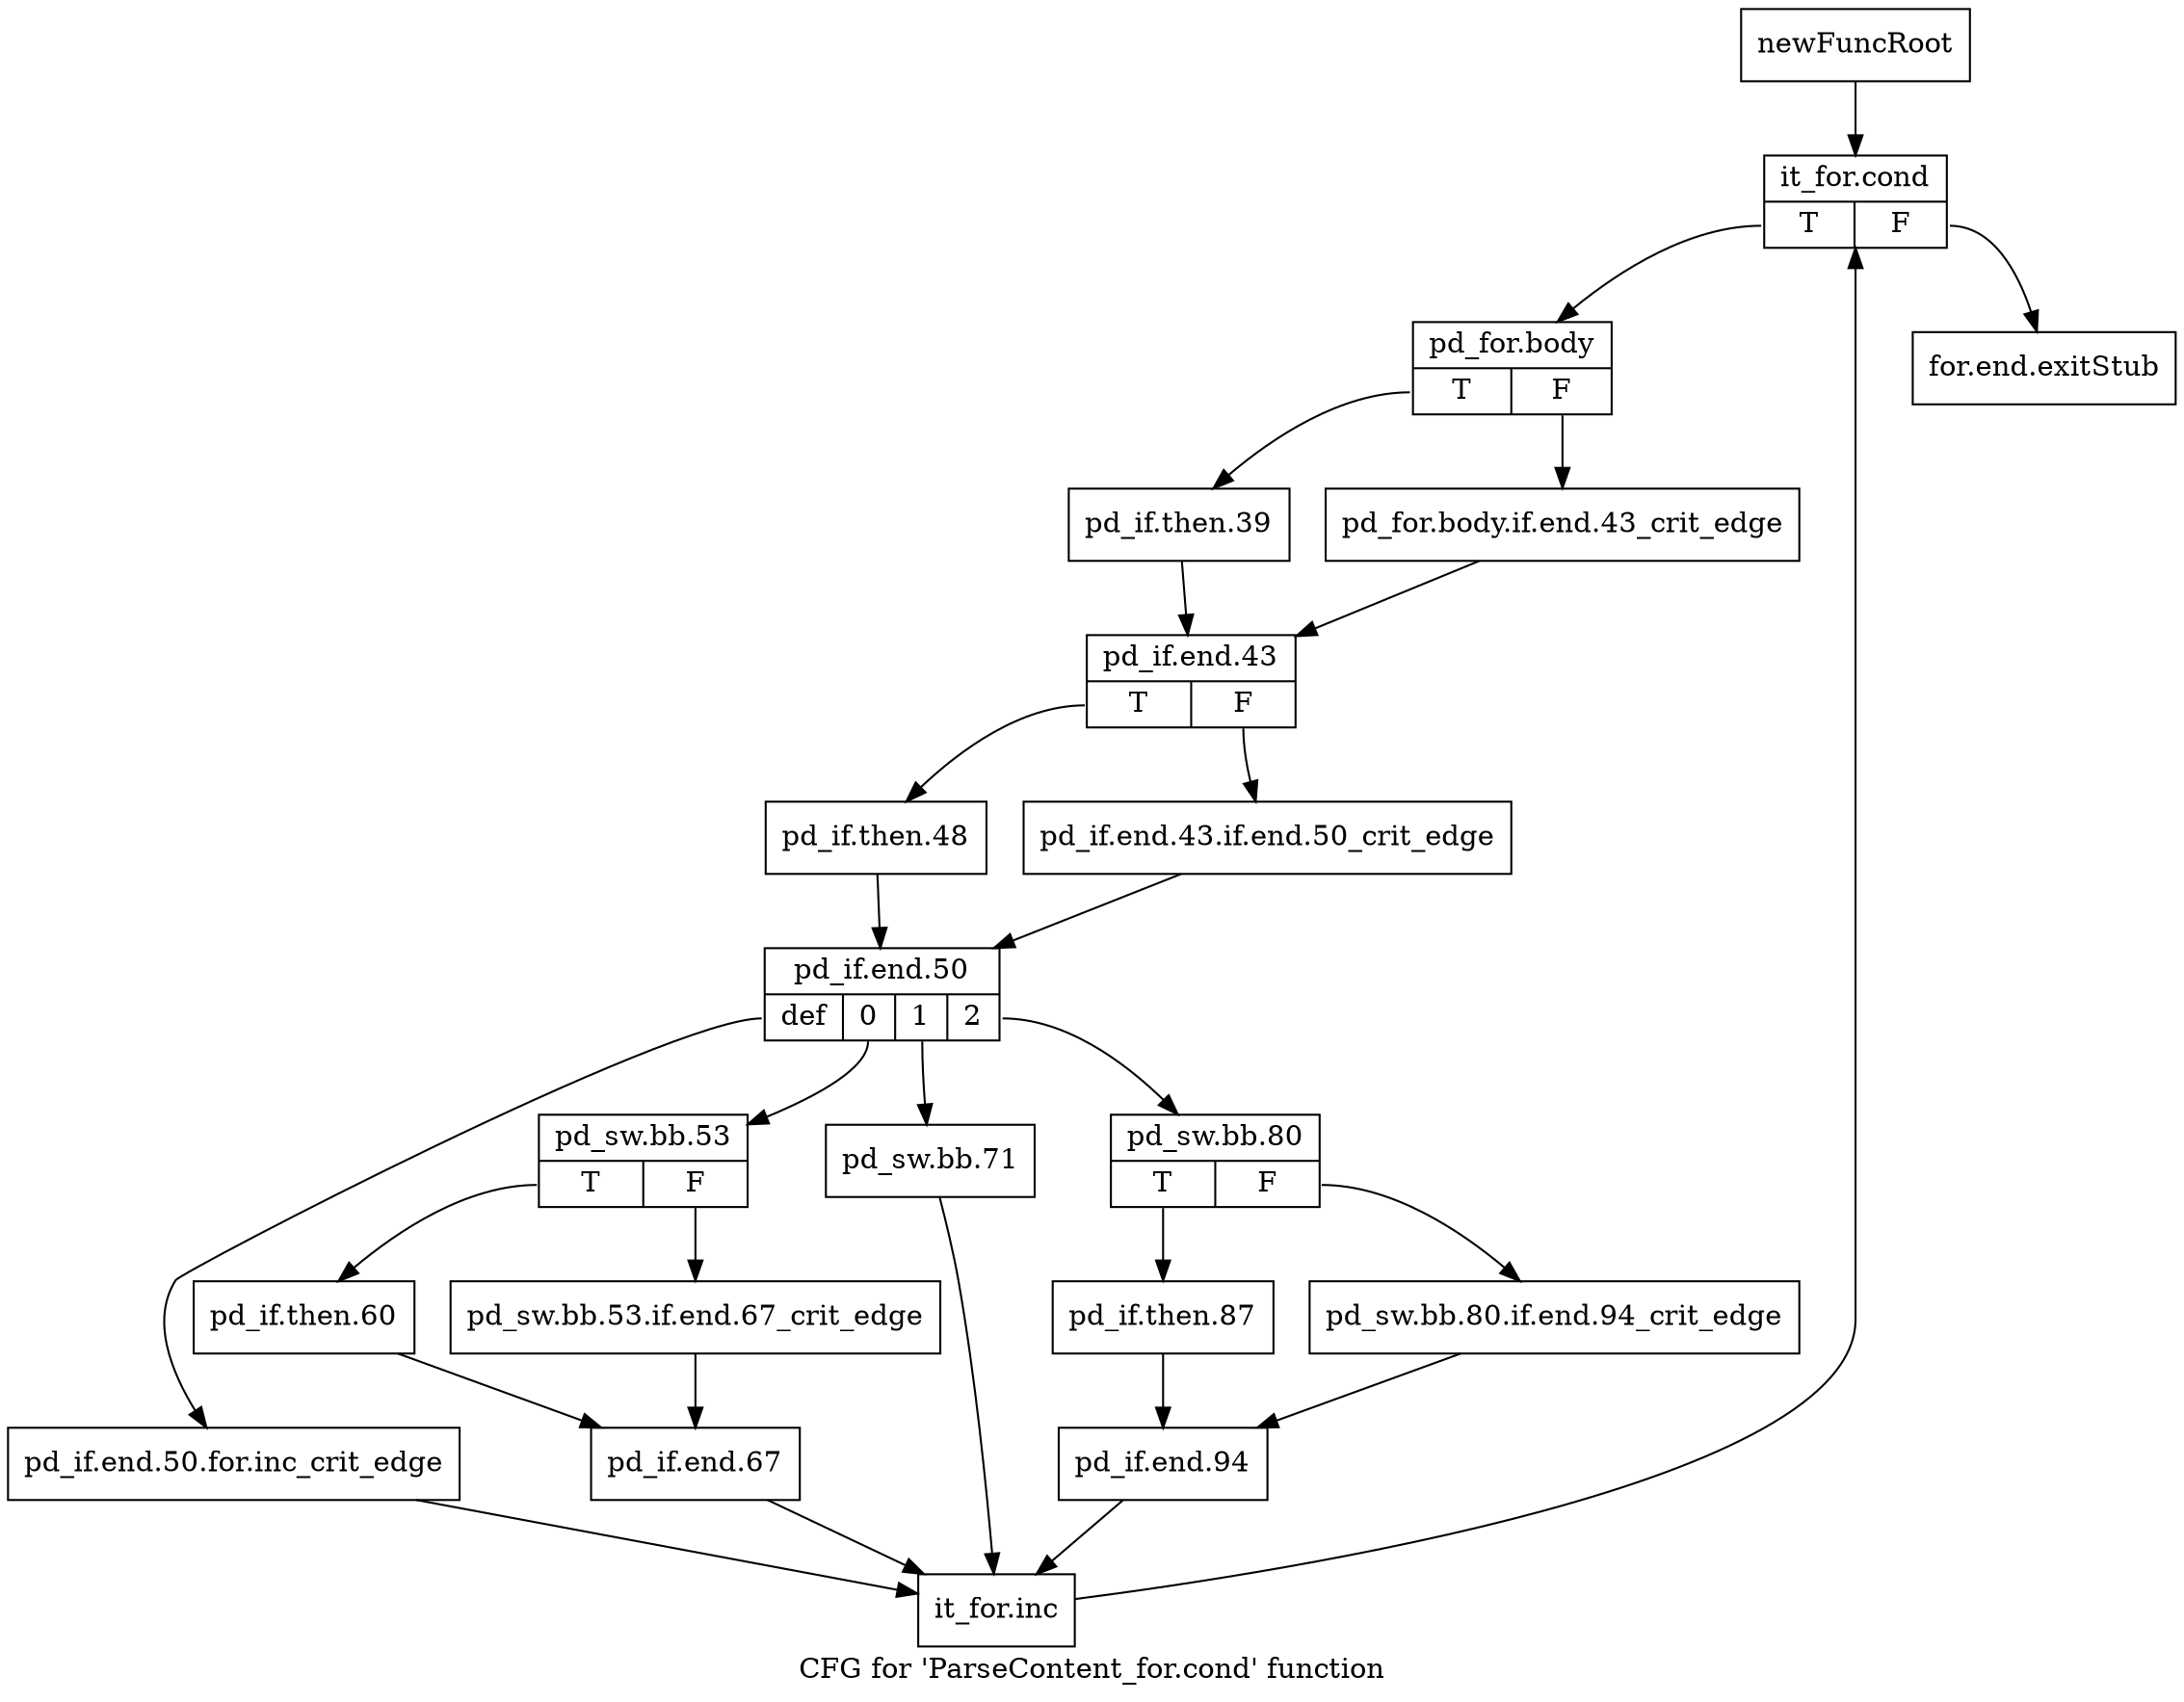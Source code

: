 digraph "CFG for 'ParseContent_for.cond' function" {
	label="CFG for 'ParseContent_for.cond' function";

	Node0x235e7a0 [shape=record,label="{newFuncRoot}"];
	Node0x235e7a0 -> Node0x235e840;
	Node0x235e7f0 [shape=record,label="{for.end.exitStub}"];
	Node0x235e840 [shape=record,label="{it_for.cond|{<s0>T|<s1>F}}"];
	Node0x235e840:s0 -> Node0x235e890;
	Node0x235e840:s1 -> Node0x235e7f0;
	Node0x235e890 [shape=record,label="{pd_for.body|{<s0>T|<s1>F}}"];
	Node0x235e890:s0 -> Node0x235e930;
	Node0x235e890:s1 -> Node0x235e8e0;
	Node0x235e8e0 [shape=record,label="{pd_for.body.if.end.43_crit_edge}"];
	Node0x235e8e0 -> Node0x235e980;
	Node0x235e930 [shape=record,label="{pd_if.then.39}"];
	Node0x235e930 -> Node0x235e980;
	Node0x235e980 [shape=record,label="{pd_if.end.43|{<s0>T|<s1>F}}"];
	Node0x235e980:s0 -> Node0x235ea20;
	Node0x235e980:s1 -> Node0x235e9d0;
	Node0x235e9d0 [shape=record,label="{pd_if.end.43.if.end.50_crit_edge}"];
	Node0x235e9d0 -> Node0x235fb10;
	Node0x235ea20 [shape=record,label="{pd_if.then.48}"];
	Node0x235ea20 -> Node0x235fb10;
	Node0x235fb10 [shape=record,label="{pd_if.end.50|{<s0>def|<s1>0|<s2>1|<s3>2}}"];
	Node0x235fb10:s0 -> Node0x235fe30;
	Node0x235fb10:s1 -> Node0x235fcf0;
	Node0x235fb10:s2 -> Node0x235fca0;
	Node0x235fb10:s3 -> Node0x235fb60;
	Node0x235fb60 [shape=record,label="{pd_sw.bb.80|{<s0>T|<s1>F}}"];
	Node0x235fb60:s0 -> Node0x235fc00;
	Node0x235fb60:s1 -> Node0x235fbb0;
	Node0x235fbb0 [shape=record,label="{pd_sw.bb.80.if.end.94_crit_edge}"];
	Node0x235fbb0 -> Node0x235fc50;
	Node0x235fc00 [shape=record,label="{pd_if.then.87}"];
	Node0x235fc00 -> Node0x235fc50;
	Node0x235fc50 [shape=record,label="{pd_if.end.94}"];
	Node0x235fc50 -> Node0x235fe80;
	Node0x235fca0 [shape=record,label="{pd_sw.bb.71}"];
	Node0x235fca0 -> Node0x235fe80;
	Node0x235fcf0 [shape=record,label="{pd_sw.bb.53|{<s0>T|<s1>F}}"];
	Node0x235fcf0:s0 -> Node0x235fd90;
	Node0x235fcf0:s1 -> Node0x235fd40;
	Node0x235fd40 [shape=record,label="{pd_sw.bb.53.if.end.67_crit_edge}"];
	Node0x235fd40 -> Node0x235fde0;
	Node0x235fd90 [shape=record,label="{pd_if.then.60}"];
	Node0x235fd90 -> Node0x235fde0;
	Node0x235fde0 [shape=record,label="{pd_if.end.67}"];
	Node0x235fde0 -> Node0x235fe80;
	Node0x235fe30 [shape=record,label="{pd_if.end.50.for.inc_crit_edge}"];
	Node0x235fe30 -> Node0x235fe80;
	Node0x235fe80 [shape=record,label="{it_for.inc}"];
	Node0x235fe80 -> Node0x235e840;
}
